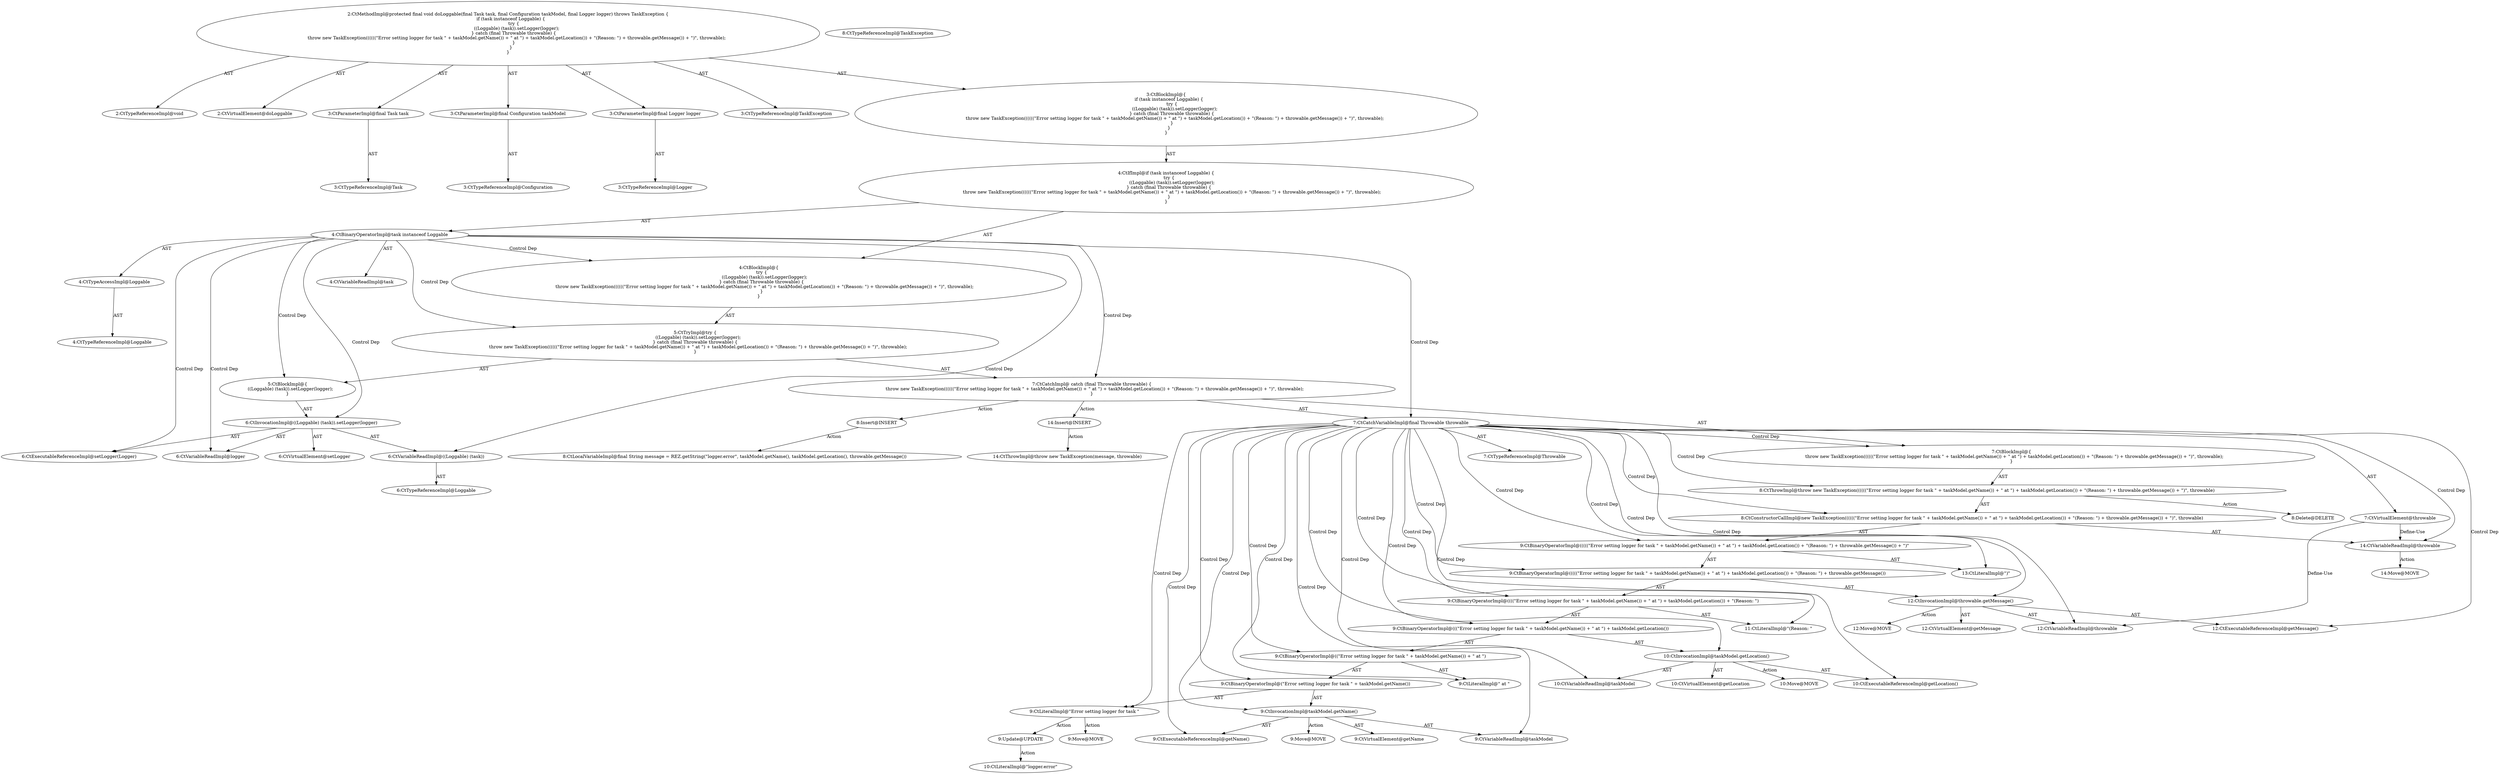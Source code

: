 digraph "doLoggable#?,Task,Configuration,Logger" {
0 [label="2:CtTypeReferenceImpl@void" shape=ellipse]
1 [label="2:CtVirtualElement@doLoggable" shape=ellipse]
2 [label="3:CtParameterImpl@final Task task" shape=ellipse]
3 [label="3:CtTypeReferenceImpl@Task" shape=ellipse]
4 [label="3:CtParameterImpl@final Configuration taskModel" shape=ellipse]
5 [label="3:CtTypeReferenceImpl@Configuration" shape=ellipse]
6 [label="3:CtParameterImpl@final Logger logger" shape=ellipse]
7 [label="3:CtTypeReferenceImpl@Logger" shape=ellipse]
8 [label="3:CtTypeReferenceImpl@TaskException" shape=ellipse]
9 [label="4:CtVariableReadImpl@task" shape=ellipse]
10 [label="4:CtTypeAccessImpl@Loggable" shape=ellipse]
11 [label="4:CtTypeReferenceImpl@Loggable" shape=ellipse]
12 [label="4:CtBinaryOperatorImpl@task instanceof Loggable" shape=ellipse]
13 [label="6:CtExecutableReferenceImpl@setLogger(Logger)" shape=ellipse]
14 [label="6:CtVirtualElement@setLogger" shape=ellipse]
15 [label="6:CtVariableReadImpl@((Loggable) (task))" shape=ellipse]
16 [label="6:CtTypeReferenceImpl@Loggable" shape=ellipse]
17 [label="6:CtVariableReadImpl@logger" shape=ellipse]
18 [label="6:CtInvocationImpl@((Loggable) (task)).setLogger(logger)" shape=ellipse]
19 [label="5:CtBlockImpl@\{
    ((Loggable) (task)).setLogger(logger);
\}" shape=ellipse]
20 [label="7:CtVirtualElement@throwable" shape=ellipse]
21 [label="7:CtTypeReferenceImpl@Throwable" shape=ellipse]
22 [label="7:CtCatchVariableImpl@final Throwable throwable" shape=ellipse]
23 [label="8:CtTypeReferenceImpl@TaskException" shape=ellipse]
24 [label="9:CtLiteralImpl@\"Error setting logger for task \"" shape=ellipse]
25 [label="9:CtExecutableReferenceImpl@getName()" shape=ellipse]
26 [label="9:CtVirtualElement@getName" shape=ellipse]
27 [label="9:CtVariableReadImpl@taskModel" shape=ellipse]
28 [label="9:CtInvocationImpl@taskModel.getName()" shape=ellipse]
29 [label="9:CtBinaryOperatorImpl@(\"Error setting logger for task \" + taskModel.getName())" shape=ellipse]
30 [label="9:CtLiteralImpl@\" at \"" shape=ellipse]
31 [label="9:CtBinaryOperatorImpl@((\"Error setting logger for task \" + taskModel.getName()) + \" at \")" shape=ellipse]
32 [label="10:CtExecutableReferenceImpl@getLocation()" shape=ellipse]
33 [label="10:CtVirtualElement@getLocation" shape=ellipse]
34 [label="10:CtVariableReadImpl@taskModel" shape=ellipse]
35 [label="10:CtInvocationImpl@taskModel.getLocation()" shape=ellipse]
36 [label="9:CtBinaryOperatorImpl@(((\"Error setting logger for task \" + taskModel.getName()) + \" at \") + taskModel.getLocation())" shape=ellipse]
37 [label="11:CtLiteralImpl@\"(Reason: \"" shape=ellipse]
38 [label="9:CtBinaryOperatorImpl@((((\"Error setting logger for task \" + taskModel.getName()) + \" at \") + taskModel.getLocation()) + \"(Reason: \")" shape=ellipse]
39 [label="12:CtExecutableReferenceImpl@getMessage()" shape=ellipse]
40 [label="12:CtVirtualElement@getMessage" shape=ellipse]
41 [label="12:CtVariableReadImpl@throwable" shape=ellipse]
42 [label="12:CtInvocationImpl@throwable.getMessage()" shape=ellipse]
43 [label="9:CtBinaryOperatorImpl@(((((\"Error setting logger for task \" + taskModel.getName()) + \" at \") + taskModel.getLocation()) + \"(Reason: \") + throwable.getMessage())" shape=ellipse]
44 [label="13:CtLiteralImpl@\")\"" shape=ellipse]
45 [label="9:CtBinaryOperatorImpl@(((((\"Error setting logger for task \" + taskModel.getName()) + \" at \") + taskModel.getLocation()) + \"(Reason: \") + throwable.getMessage()) + \")\"" shape=ellipse]
46 [label="14:CtVariableReadImpl@throwable" shape=ellipse]
47 [label="8:CtConstructorCallImpl@new TaskException((((((\"Error setting logger for task \" + taskModel.getName()) + \" at \") + taskModel.getLocation()) + \"(Reason: \") + throwable.getMessage()) + \")\", throwable)" shape=ellipse]
48 [label="8:CtThrowImpl@throw new TaskException((((((\"Error setting logger for task \" + taskModel.getName()) + \" at \") + taskModel.getLocation()) + \"(Reason: \") + throwable.getMessage()) + \")\", throwable)" shape=ellipse]
49 [label="7:CtBlockImpl@\{
    throw new TaskException((((((\"Error setting logger for task \" + taskModel.getName()) + \" at \") + taskModel.getLocation()) + \"(Reason: \") + throwable.getMessage()) + \")\", throwable);
\}" shape=ellipse]
50 [label="7:CtCatchImpl@ catch (final Throwable throwable) \{
    throw new TaskException((((((\"Error setting logger for task \" + taskModel.getName()) + \" at \") + taskModel.getLocation()) + \"(Reason: \") + throwable.getMessage()) + \")\", throwable);
\}" shape=ellipse]
51 [label="5:CtTryImpl@try \{
    ((Loggable) (task)).setLogger(logger);
\} catch (final Throwable throwable) \{
    throw new TaskException((((((\"Error setting logger for task \" + taskModel.getName()) + \" at \") + taskModel.getLocation()) + \"(Reason: \") + throwable.getMessage()) + \")\", throwable);
\}" shape=ellipse]
52 [label="4:CtBlockImpl@\{
    try \{
        ((Loggable) (task)).setLogger(logger);
    \} catch (final Throwable throwable) \{
        throw new TaskException((((((\"Error setting logger for task \" + taskModel.getName()) + \" at \") + taskModel.getLocation()) + \"(Reason: \") + throwable.getMessage()) + \")\", throwable);
    \}
\}" shape=ellipse]
53 [label="4:CtIfImpl@if (task instanceof Loggable) \{
    try \{
        ((Loggable) (task)).setLogger(logger);
    \} catch (final Throwable throwable) \{
        throw new TaskException((((((\"Error setting logger for task \" + taskModel.getName()) + \" at \") + taskModel.getLocation()) + \"(Reason: \") + throwable.getMessage()) + \")\", throwable);
    \}
\}" shape=ellipse]
54 [label="3:CtBlockImpl@\{
    if (task instanceof Loggable) \{
        try \{
            ((Loggable) (task)).setLogger(logger);
        \} catch (final Throwable throwable) \{
            throw new TaskException((((((\"Error setting logger for task \" + taskModel.getName()) + \" at \") + taskModel.getLocation()) + \"(Reason: \") + throwable.getMessage()) + \")\", throwable);
        \}
    \}
\}" shape=ellipse]
55 [label="2:CtMethodImpl@protected final void doLoggable(final Task task, final Configuration taskModel, final Logger logger) throws TaskException \{
    if (task instanceof Loggable) \{
        try \{
            ((Loggable) (task)).setLogger(logger);
        \} catch (final Throwable throwable) \{
            throw new TaskException((((((\"Error setting logger for task \" + taskModel.getName()) + \" at \") + taskModel.getLocation()) + \"(Reason: \") + throwable.getMessage()) + \")\", throwable);
        \}
    \}
\}" shape=ellipse]
56 [label="9:Update@UPDATE" shape=ellipse]
57 [label="10:CtLiteralImpl@\"logger.error\"" shape=ellipse]
58 [label="8:Delete@DELETE" shape=ellipse]
59 [label="8:Insert@INSERT" shape=ellipse]
60 [label="8:CtLocalVariableImpl@final String message = REZ.getString(\"logger.error\", taskModel.getName(), taskModel.getLocation(), throwable.getMessage())" shape=ellipse]
61 [label="14:Insert@INSERT" shape=ellipse]
62 [label="14:CtThrowImpl@throw new TaskException(message, throwable)" shape=ellipse]
63 [label="9:Move@MOVE" shape=ellipse]
64 [label="9:Move@MOVE" shape=ellipse]
65 [label="10:Move@MOVE" shape=ellipse]
66 [label="12:Move@MOVE" shape=ellipse]
67 [label="14:Move@MOVE" shape=ellipse]
2 -> 3 [label="AST"];
4 -> 5 [label="AST"];
6 -> 7 [label="AST"];
10 -> 11 [label="AST"];
12 -> 9 [label="AST"];
12 -> 10 [label="AST"];
12 -> 52 [label="Control Dep"];
12 -> 51 [label="Control Dep"];
12 -> 19 [label="Control Dep"];
12 -> 18 [label="Control Dep"];
12 -> 13 [label="Control Dep"];
12 -> 15 [label="Control Dep"];
12 -> 17 [label="Control Dep"];
12 -> 50 [label="Control Dep"];
12 -> 22 [label="Control Dep"];
15 -> 16 [label="AST"];
18 -> 14 [label="AST"];
18 -> 15 [label="AST"];
18 -> 13 [label="AST"];
18 -> 17 [label="AST"];
19 -> 18 [label="AST"];
20 -> 41 [label="Define-Use"];
20 -> 46 [label="Define-Use"];
22 -> 20 [label="AST"];
22 -> 21 [label="AST"];
22 -> 49 [label="Control Dep"];
22 -> 48 [label="Control Dep"];
22 -> 47 [label="Control Dep"];
22 -> 45 [label="Control Dep"];
22 -> 43 [label="Control Dep"];
22 -> 38 [label="Control Dep"];
22 -> 36 [label="Control Dep"];
22 -> 31 [label="Control Dep"];
22 -> 29 [label="Control Dep"];
22 -> 24 [label="Control Dep"];
22 -> 28 [label="Control Dep"];
22 -> 25 [label="Control Dep"];
22 -> 27 [label="Control Dep"];
22 -> 30 [label="Control Dep"];
22 -> 35 [label="Control Dep"];
22 -> 32 [label="Control Dep"];
22 -> 34 [label="Control Dep"];
22 -> 37 [label="Control Dep"];
22 -> 42 [label="Control Dep"];
22 -> 39 [label="Control Dep"];
22 -> 41 [label="Control Dep"];
22 -> 44 [label="Control Dep"];
22 -> 46 [label="Control Dep"];
24 -> 56 [label="Action"];
24 -> 63 [label="Action"];
28 -> 26 [label="AST"];
28 -> 27 [label="AST"];
28 -> 25 [label="AST"];
28 -> 64 [label="Action"];
29 -> 24 [label="AST"];
29 -> 28 [label="AST"];
31 -> 29 [label="AST"];
31 -> 30 [label="AST"];
35 -> 33 [label="AST"];
35 -> 34 [label="AST"];
35 -> 32 [label="AST"];
35 -> 65 [label="Action"];
36 -> 31 [label="AST"];
36 -> 35 [label="AST"];
38 -> 36 [label="AST"];
38 -> 37 [label="AST"];
42 -> 40 [label="AST"];
42 -> 41 [label="AST"];
42 -> 39 [label="AST"];
42 -> 66 [label="Action"];
43 -> 38 [label="AST"];
43 -> 42 [label="AST"];
45 -> 43 [label="AST"];
45 -> 44 [label="AST"];
46 -> 67 [label="Action"];
47 -> 45 [label="AST"];
47 -> 46 [label="AST"];
48 -> 47 [label="AST"];
48 -> 58 [label="Action"];
49 -> 48 [label="AST"];
50 -> 22 [label="AST"];
50 -> 49 [label="AST"];
50 -> 59 [label="Action"];
50 -> 61 [label="Action"];
51 -> 19 [label="AST"];
51 -> 50 [label="AST"];
52 -> 51 [label="AST"];
53 -> 12 [label="AST"];
53 -> 52 [label="AST"];
54 -> 53 [label="AST"];
55 -> 1 [label="AST"];
55 -> 0 [label="AST"];
55 -> 2 [label="AST"];
55 -> 4 [label="AST"];
55 -> 6 [label="AST"];
55 -> 8 [label="AST"];
55 -> 54 [label="AST"];
56 -> 57 [label="Action"];
59 -> 60 [label="Action"];
61 -> 62 [label="Action"];
}